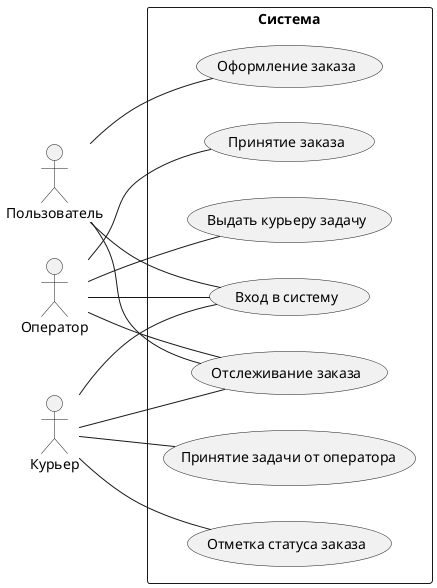 @startuml bd
left to right direction
skinparam packageStyle rectangle
actor "Пользователь" as User
actor "Оператор" as Oper
actor "Курьер" as Cour
package "Система" {
usecase "Вход в систему" as uc_login
usecase "Отслеживание заказа" as uc_track
usecase "Оформление заказа" as uc_order
usecase "Выдать курьеру задачу" as uc_task
usecase "Принятие заказа" as uc_accept
usecase "Отметка статуса заказа" as uc_point
usecase "Принятие задачи от оператора" as uc_taskfromoper
}
User -- uc_login
User -- uc_track
User -- uc_order
Oper -- uc_login
Oper -- uc_track
Oper -- uc_task
Oper -- uc_accept
Cour -- uc_login
Cour -- uc_track
Cour -- uc_point
Cour -- uc_taskfromoper
@enduml